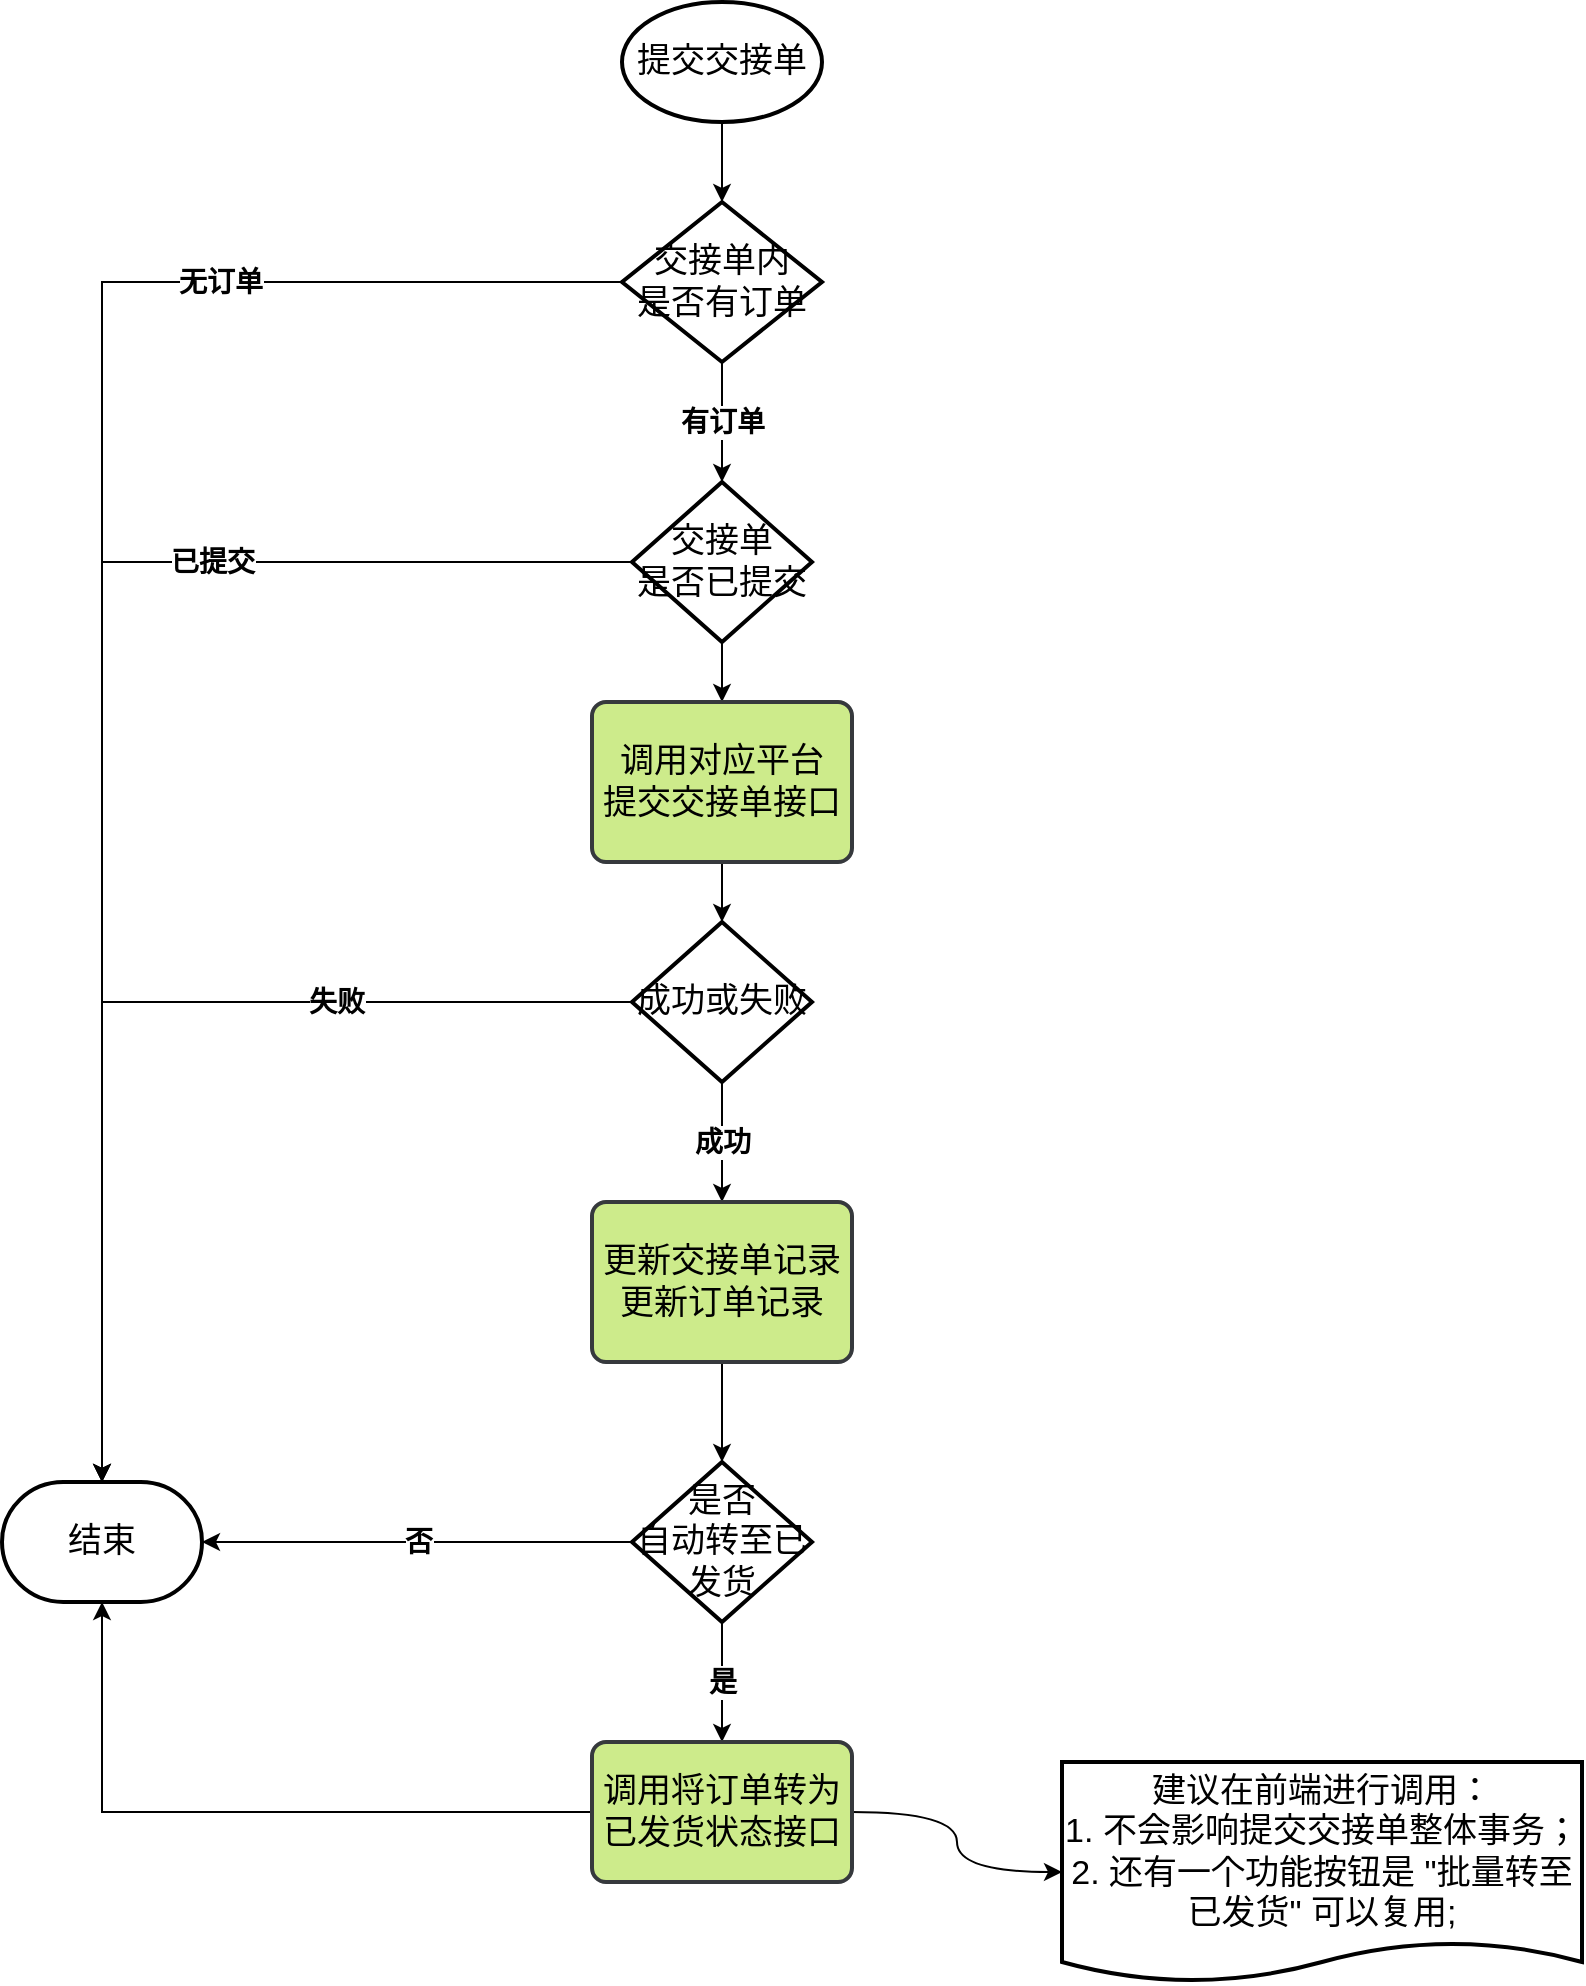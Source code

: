<mxfile version="21.1.8" type="github">
  <diagram name="第 1 页" id="Owga8iRs9M4aHq998Id_">
    <mxGraphModel dx="1434" dy="756" grid="1" gridSize="10" guides="1" tooltips="1" connect="1" arrows="1" fold="1" page="1" pageScale="1" pageWidth="827" pageHeight="1169" math="0" shadow="0">
      <root>
        <mxCell id="0" />
        <mxCell id="1" parent="0" />
        <mxCell id="WbZ3Wk0u_LfN1Q2NzHBl-9" style="edgeStyle=orthogonalEdgeStyle;rounded=0;orthogonalLoop=1;jettySize=auto;html=1;entryX=0.5;entryY=0;entryDx=0;entryDy=0;entryPerimeter=0;" edge="1" parent="1" source="WbZ3Wk0u_LfN1Q2NzHBl-1" target="WbZ3Wk0u_LfN1Q2NzHBl-2">
          <mxGeometry relative="1" as="geometry" />
        </mxCell>
        <mxCell id="WbZ3Wk0u_LfN1Q2NzHBl-1" value="&lt;font style=&quot;font-size: 17px;&quot;&gt;提交交接单&lt;/font&gt;" style="strokeWidth=2;html=1;shape=mxgraph.flowchart.start_1;whiteSpace=wrap;" vertex="1" parent="1">
          <mxGeometry x="370" y="110" width="100" height="60" as="geometry" />
        </mxCell>
        <mxCell id="WbZ3Wk0u_LfN1Q2NzHBl-4" value="&lt;b&gt;&lt;font style=&quot;font-size: 14px;&quot;&gt;无订单&lt;/font&gt;&lt;/b&gt;" style="edgeStyle=orthogonalEdgeStyle;rounded=0;orthogonalLoop=1;jettySize=auto;html=1;" edge="1" parent="1" source="WbZ3Wk0u_LfN1Q2NzHBl-2" target="WbZ3Wk0u_LfN1Q2NzHBl-3">
          <mxGeometry x="-0.533" relative="1" as="geometry">
            <mxPoint as="offset" />
          </mxGeometry>
        </mxCell>
        <mxCell id="WbZ3Wk0u_LfN1Q2NzHBl-7" value="&lt;b&gt;&lt;font style=&quot;font-size: 14px;&quot;&gt;有订单&lt;/font&gt;&lt;/b&gt;" style="edgeStyle=orthogonalEdgeStyle;rounded=0;orthogonalLoop=1;jettySize=auto;html=1;" edge="1" parent="1" source="WbZ3Wk0u_LfN1Q2NzHBl-2" target="WbZ3Wk0u_LfN1Q2NzHBl-6">
          <mxGeometry relative="1" as="geometry" />
        </mxCell>
        <mxCell id="WbZ3Wk0u_LfN1Q2NzHBl-2" value="&lt;font style=&quot;font-size: 17px;&quot;&gt;交接单内&lt;br&gt;是否有订单&lt;/font&gt;" style="strokeWidth=2;html=1;shape=mxgraph.flowchart.decision;whiteSpace=wrap;" vertex="1" parent="1">
          <mxGeometry x="370" y="210" width="100" height="80" as="geometry" />
        </mxCell>
        <mxCell id="WbZ3Wk0u_LfN1Q2NzHBl-3" value="&lt;font style=&quot;font-size: 17px;&quot;&gt;结束&lt;/font&gt;" style="strokeWidth=2;html=1;shape=mxgraph.flowchart.terminator;whiteSpace=wrap;" vertex="1" parent="1">
          <mxGeometry x="60" y="850" width="100" height="60" as="geometry" />
        </mxCell>
        <mxCell id="WbZ3Wk0u_LfN1Q2NzHBl-8" value="&lt;b&gt;&lt;font style=&quot;font-size: 14px;&quot;&gt;已提交&lt;/font&gt;&lt;/b&gt;" style="edgeStyle=orthogonalEdgeStyle;rounded=0;orthogonalLoop=1;jettySize=auto;html=1;" edge="1" parent="1" source="WbZ3Wk0u_LfN1Q2NzHBl-6" target="WbZ3Wk0u_LfN1Q2NzHBl-3">
          <mxGeometry x="-0.419" relative="1" as="geometry">
            <mxPoint as="offset" />
          </mxGeometry>
        </mxCell>
        <mxCell id="WbZ3Wk0u_LfN1Q2NzHBl-11" style="edgeStyle=orthogonalEdgeStyle;rounded=0;orthogonalLoop=1;jettySize=auto;html=1;" edge="1" parent="1" source="WbZ3Wk0u_LfN1Q2NzHBl-6" target="WbZ3Wk0u_LfN1Q2NzHBl-10">
          <mxGeometry relative="1" as="geometry" />
        </mxCell>
        <mxCell id="WbZ3Wk0u_LfN1Q2NzHBl-6" value="&lt;font style=&quot;font-size: 17px;&quot;&gt;交接单&lt;br&gt;是否已提交&lt;/font&gt;" style="rhombus;whiteSpace=wrap;html=1;strokeWidth=2;" vertex="1" parent="1">
          <mxGeometry x="375" y="350" width="90" height="80" as="geometry" />
        </mxCell>
        <mxCell id="WbZ3Wk0u_LfN1Q2NzHBl-13" value="" style="edgeStyle=orthogonalEdgeStyle;rounded=0;orthogonalLoop=1;jettySize=auto;html=1;" edge="1" parent="1" source="WbZ3Wk0u_LfN1Q2NzHBl-10" target="WbZ3Wk0u_LfN1Q2NzHBl-12">
          <mxGeometry relative="1" as="geometry" />
        </mxCell>
        <mxCell id="WbZ3Wk0u_LfN1Q2NzHBl-10" value="&lt;font style=&quot;font-size: 17px;&quot;&gt;调用对应平台&lt;br&gt;提交交接单接口&lt;/font&gt;" style="rounded=1;whiteSpace=wrap;html=1;absoluteArcSize=1;arcSize=14;strokeWidth=2;fillColor=#cdeb8b;strokeColor=#36393d;" vertex="1" parent="1">
          <mxGeometry x="355" y="460" width="130" height="80" as="geometry" />
        </mxCell>
        <mxCell id="WbZ3Wk0u_LfN1Q2NzHBl-14" value="&lt;font style=&quot;font-size: 14px;&quot;&gt;&lt;b&gt;失败&lt;/b&gt;&lt;/font&gt;" style="edgeStyle=orthogonalEdgeStyle;rounded=0;orthogonalLoop=1;jettySize=auto;html=1;" edge="1" parent="1" source="WbZ3Wk0u_LfN1Q2NzHBl-12" target="WbZ3Wk0u_LfN1Q2NzHBl-3">
          <mxGeometry x="-0.414" relative="1" as="geometry">
            <mxPoint as="offset" />
          </mxGeometry>
        </mxCell>
        <mxCell id="WbZ3Wk0u_LfN1Q2NzHBl-18" value="&lt;b&gt;&lt;font style=&quot;font-size: 14px;&quot;&gt;成功&lt;/font&gt;&lt;/b&gt;" style="edgeStyle=orthogonalEdgeStyle;rounded=0;orthogonalLoop=1;jettySize=auto;html=1;" edge="1" parent="1" source="WbZ3Wk0u_LfN1Q2NzHBl-12" target="WbZ3Wk0u_LfN1Q2NzHBl-17">
          <mxGeometry relative="1" as="geometry" />
        </mxCell>
        <mxCell id="WbZ3Wk0u_LfN1Q2NzHBl-12" value="&lt;font style=&quot;font-size: 17px;&quot;&gt;成功或失败&lt;/font&gt;" style="rhombus;whiteSpace=wrap;html=1;rounded=0;arcSize=14;strokeWidth=2;" vertex="1" parent="1">
          <mxGeometry x="375" y="570" width="90" height="80" as="geometry" />
        </mxCell>
        <mxCell id="WbZ3Wk0u_LfN1Q2NzHBl-20" value="" style="edgeStyle=orthogonalEdgeStyle;rounded=0;orthogonalLoop=1;jettySize=auto;html=1;" edge="1" parent="1" source="WbZ3Wk0u_LfN1Q2NzHBl-17" target="WbZ3Wk0u_LfN1Q2NzHBl-19">
          <mxGeometry relative="1" as="geometry" />
        </mxCell>
        <mxCell id="WbZ3Wk0u_LfN1Q2NzHBl-17" value="&lt;font style=&quot;font-size: 17px;&quot;&gt;更新交接单记录&lt;br&gt;更新订单记录&lt;/font&gt;" style="rounded=1;whiteSpace=wrap;html=1;absoluteArcSize=1;arcSize=14;strokeWidth=2;fillColor=#cdeb8b;strokeColor=#36393d;" vertex="1" parent="1">
          <mxGeometry x="355" y="710" width="130" height="80" as="geometry" />
        </mxCell>
        <mxCell id="WbZ3Wk0u_LfN1Q2NzHBl-21" value="&lt;b&gt;&lt;font style=&quot;font-size: 14px;&quot;&gt;否&lt;/font&gt;&lt;/b&gt;" style="edgeStyle=orthogonalEdgeStyle;rounded=0;orthogonalLoop=1;jettySize=auto;html=1;entryX=1;entryY=0.5;entryDx=0;entryDy=0;entryPerimeter=0;" edge="1" parent="1" source="WbZ3Wk0u_LfN1Q2NzHBl-19" target="WbZ3Wk0u_LfN1Q2NzHBl-3">
          <mxGeometry relative="1" as="geometry" />
        </mxCell>
        <mxCell id="WbZ3Wk0u_LfN1Q2NzHBl-23" value="&lt;font style=&quot;font-size: 14px;&quot;&gt;&lt;b&gt;是&lt;/b&gt;&lt;/font&gt;" style="edgeStyle=orthogonalEdgeStyle;rounded=0;orthogonalLoop=1;jettySize=auto;html=1;" edge="1" parent="1" source="WbZ3Wk0u_LfN1Q2NzHBl-19" target="WbZ3Wk0u_LfN1Q2NzHBl-22">
          <mxGeometry relative="1" as="geometry" />
        </mxCell>
        <mxCell id="WbZ3Wk0u_LfN1Q2NzHBl-19" value="&lt;font style=&quot;font-size: 17px;&quot;&gt;是否&lt;br&gt;自动转至已发货&lt;/font&gt;" style="rhombus;whiteSpace=wrap;html=1;rounded=0;arcSize=14;strokeWidth=2;" vertex="1" parent="1">
          <mxGeometry x="375" y="840" width="90" height="80" as="geometry" />
        </mxCell>
        <mxCell id="WbZ3Wk0u_LfN1Q2NzHBl-24" style="edgeStyle=orthogonalEdgeStyle;rounded=0;orthogonalLoop=1;jettySize=auto;html=1;entryX=0.5;entryY=1;entryDx=0;entryDy=0;entryPerimeter=0;" edge="1" parent="1" source="WbZ3Wk0u_LfN1Q2NzHBl-22" target="WbZ3Wk0u_LfN1Q2NzHBl-3">
          <mxGeometry relative="1" as="geometry" />
        </mxCell>
        <mxCell id="WbZ3Wk0u_LfN1Q2NzHBl-26" value="" style="edgeStyle=orthogonalEdgeStyle;orthogonalLoop=1;jettySize=auto;html=1;curved=1;" edge="1" parent="1" source="WbZ3Wk0u_LfN1Q2NzHBl-22" target="WbZ3Wk0u_LfN1Q2NzHBl-25">
          <mxGeometry relative="1" as="geometry" />
        </mxCell>
        <mxCell id="WbZ3Wk0u_LfN1Q2NzHBl-22" value="&lt;font style=&quot;font-size: 17px;&quot;&gt;调用将订单转为&lt;br&gt;已发货状态接口&lt;/font&gt;" style="rounded=1;whiteSpace=wrap;html=1;absoluteArcSize=1;arcSize=14;strokeWidth=2;fillColor=#cdeb8b;strokeColor=#36393d;" vertex="1" parent="1">
          <mxGeometry x="355" y="980" width="130" height="70" as="geometry" />
        </mxCell>
        <mxCell id="WbZ3Wk0u_LfN1Q2NzHBl-25" value="&lt;font style=&quot;font-size: 17px;&quot;&gt;建议在前端进行调用：&lt;br&gt;1. 不会影响提交交接单整体事务；&lt;br&gt;2. 还有一个功能按钮是 &quot;批量转至已发货&quot; 可以复用;&lt;br&gt;&lt;/font&gt;" style="shape=document;whiteSpace=wrap;html=1;boundedLbl=1;rounded=1;arcSize=14;strokeWidth=2;size=0.182;" vertex="1" parent="1">
          <mxGeometry x="590" y="990" width="260" height="110" as="geometry" />
        </mxCell>
      </root>
    </mxGraphModel>
  </diagram>
</mxfile>
